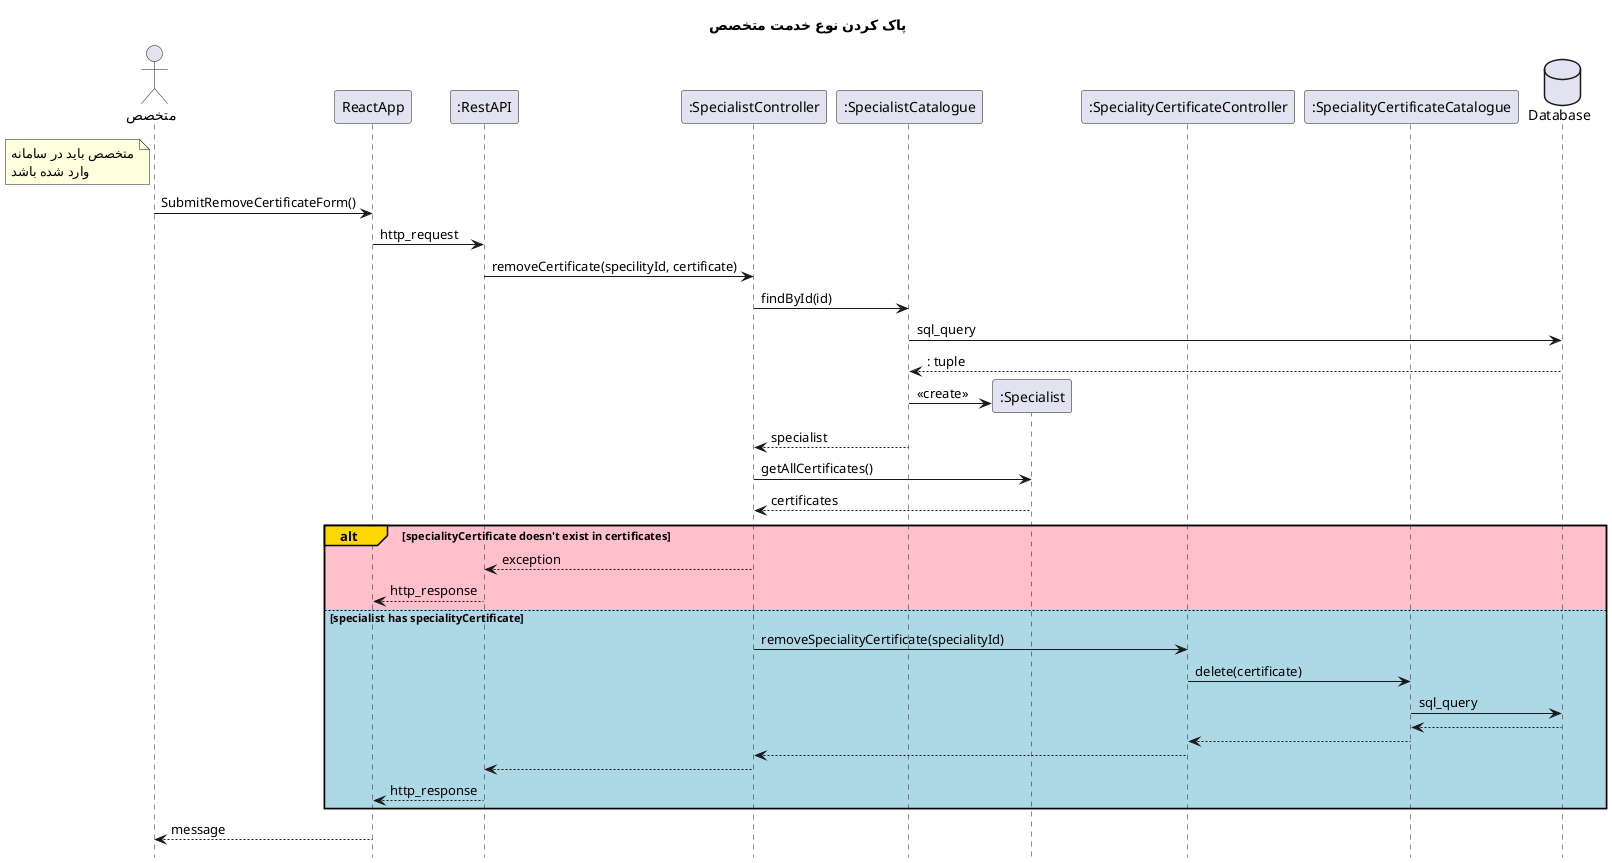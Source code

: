 @startuml logout
hide footbox

title "پاک‌ کردن نوع خدمت متخصص"
actor       "متخصص" as user
participant ReactApp
participant ":RestAPI" as RestAPI
participant ":SpecialistController" as SpecialistController
participant ":SpecialistCatalogue" as SpecialistCatalogue
participant ":Specialist" as Specialist
participant ":SpecialityCertificateController" as SpecialityCertificateController
participant ":SpecialityCertificateCatalogue" as SpecialityCertificateCatalogue
database Database

note left of user
    متخصص باید در سامانه
    وارد شده باشد
end note

user -> ReactApp: SubmitRemoveCertificateForm()
ReactApp -> RestAPI : http_request
RestAPI -> SpecialistController : removeCertificate(specilityId, certificate)
SpecialistController -> SpecialistCatalogue : findById(id)
SpecialistCatalogue -> Database: sql_query
return: tuple
SpecialistCatalogue -> Specialist ** :<<create>>
SpecialistCatalogue --> SpecialistController : specialist
SpecialistController -> Specialist: getAllCertificates()
return certificates
alt#gold #pink specialityCertificate doesn't exist in certificates

    SpecialistController --> RestAPI: exception
    RestAPI --> ReactApp : http_response

else #lightblue specialist has specialityCertificate

    SpecialistController -> SpecialityCertificateController: removeSpecialityCertificate(specialityId)
    SpecialityCertificateController -> SpecialityCertificateCatalogue : delete(certificate)
    SpecialityCertificateCatalogue -> Database: sql_query
    return
    SpecialityCertificateCatalogue --> SpecialityCertificateController
    SpecialityCertificateController --> SpecialistController
    SpecialistController --> RestAPI
    RestAPI --> ReactApp : http_response

end

ReactApp --> user: message
@enduml